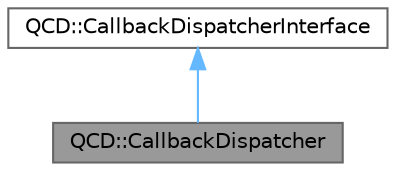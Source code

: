 digraph "QCD::CallbackDispatcher"
{
 // LATEX_PDF_SIZE
  bgcolor="transparent";
  edge [fontname=Helvetica,fontsize=10,labelfontname=Helvetica,labelfontsize=10];
  node [fontname=Helvetica,fontsize=10,shape=box,height=0.2,width=0.4];
  Node1 [label="QCD::CallbackDispatcher",height=0.2,width=0.4,color="gray40", fillcolor="grey60", style="filled", fontcolor="black",tooltip="CallbackDispatcher provides a module to register and trigger callbacks based on string identifiers."];
  Node2 -> Node1 [dir="back",color="steelblue1",style="solid"];
  Node2 [label="QCD::CallbackDispatcherInterface",height=0.2,width=0.4,color="gray40", fillcolor="white", style="filled",URL="$classQCD_1_1CallbackDispatcherInterface.html",tooltip="Interface definition for callback dispatchers."];
}
